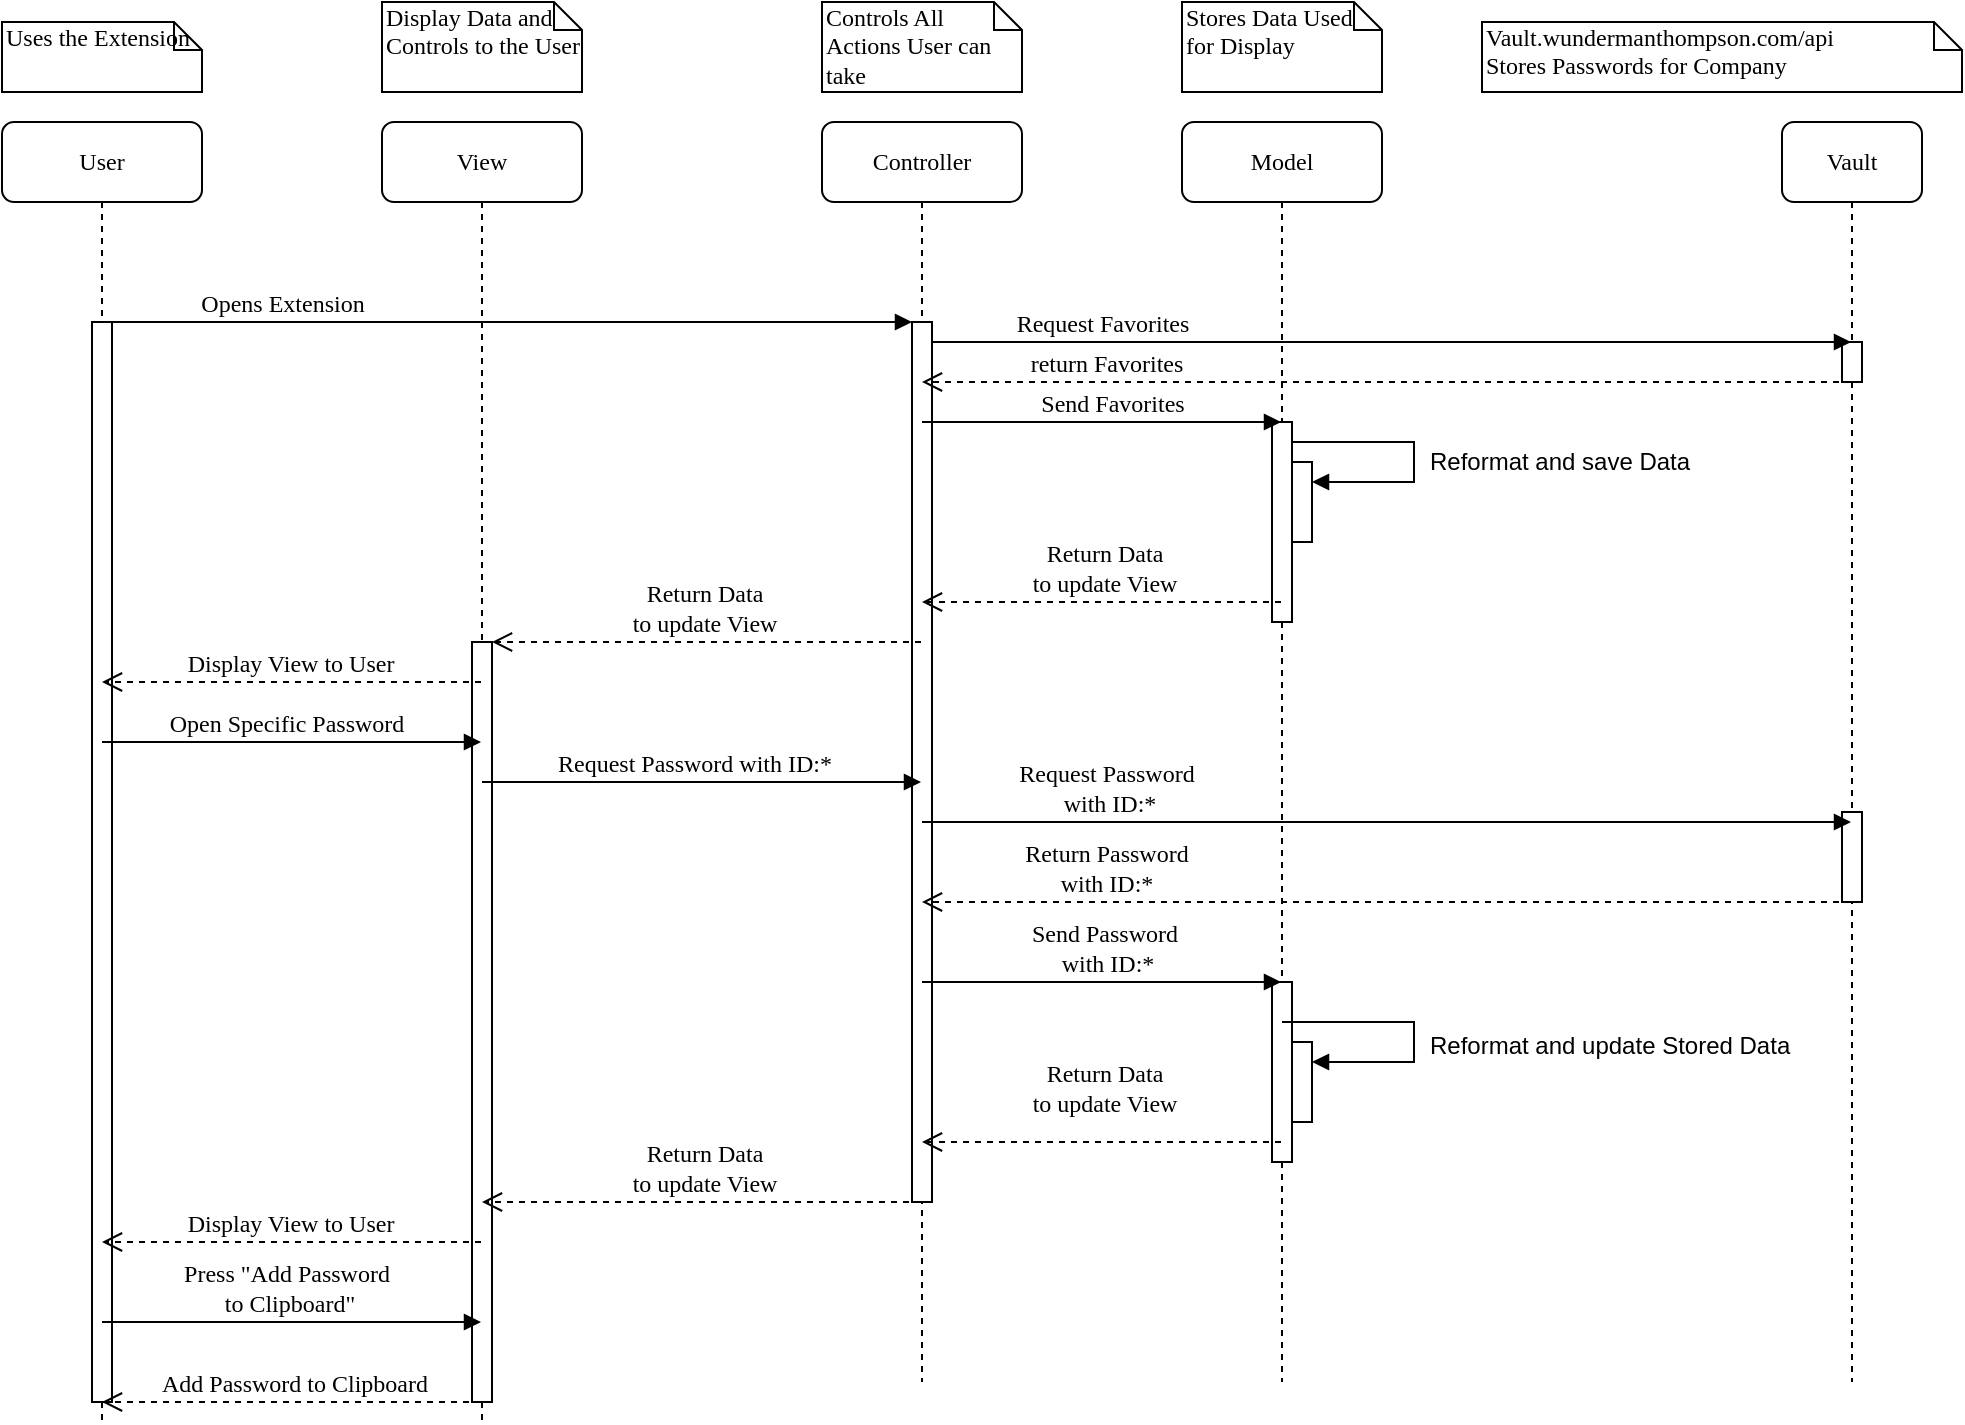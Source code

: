 <mxfile version="24.2.5" type="device">
  <diagram name="Page-1" id="13e1069c-82ec-6db2-03f1-153e76fe0fe0">
    <mxGraphModel dx="1233" dy="944" grid="1" gridSize="10" guides="1" tooltips="1" connect="1" arrows="1" fold="1" page="1" pageScale="1" pageWidth="1100" pageHeight="850" background="none" math="0" shadow="0">
      <root>
        <mxCell id="0" />
        <mxCell id="1" parent="0" />
        <mxCell id="7baba1c4bc27f4b0-2" value="Controller" style="shape=umlLifeline;perimeter=lifelinePerimeter;whiteSpace=wrap;html=1;container=1;collapsible=0;recursiveResize=0;outlineConnect=0;rounded=1;shadow=0;comic=0;labelBackgroundColor=none;strokeWidth=1;fontFamily=Verdana;fontSize=12;align=center;" parent="1" vertex="1">
          <mxGeometry x="510" y="80" width="100" height="630" as="geometry" />
        </mxCell>
        <mxCell id="7baba1c4bc27f4b0-10" value="" style="html=1;points=[];perimeter=orthogonalPerimeter;rounded=0;shadow=0;comic=0;labelBackgroundColor=none;strokeWidth=1;fontFamily=Verdana;fontSize=12;align=center;" parent="7baba1c4bc27f4b0-2" vertex="1">
          <mxGeometry x="45" y="100" width="10" height="440" as="geometry" />
        </mxCell>
        <mxCell id="7baba1c4bc27f4b0-7" value="Vault" style="shape=umlLifeline;perimeter=lifelinePerimeter;whiteSpace=wrap;html=1;container=1;collapsible=0;recursiveResize=0;outlineConnect=0;rounded=1;shadow=0;comic=0;labelBackgroundColor=none;strokeWidth=1;fontFamily=Verdana;fontSize=12;align=center;" parent="1" vertex="1">
          <mxGeometry x="990" y="80" width="70" height="630" as="geometry" />
        </mxCell>
        <mxCell id="kmpqGkEE_U1-asAorVke-6" value="" style="html=1;points=[];perimeter=orthogonalPerimeter;rounded=0;shadow=0;comic=0;labelBackgroundColor=none;strokeWidth=1;fontFamily=Verdana;fontSize=12;align=center;" vertex="1" parent="7baba1c4bc27f4b0-7">
          <mxGeometry x="30" y="110" width="10" height="20" as="geometry" />
        </mxCell>
        <mxCell id="e7TvPS1zG2CYtTujxWFE-16" value="" style="html=1;points=[];perimeter=orthogonalPerimeter;rounded=0;shadow=0;comic=0;labelBackgroundColor=none;strokeWidth=1;fontFamily=Verdana;fontSize=12;align=center;" vertex="1" parent="7baba1c4bc27f4b0-7">
          <mxGeometry x="30" y="345" width="10" height="45" as="geometry" />
        </mxCell>
        <mxCell id="7baba1c4bc27f4b0-8" value="User" style="shape=umlLifeline;perimeter=lifelinePerimeter;whiteSpace=wrap;html=1;container=1;collapsible=0;recursiveResize=0;outlineConnect=0;rounded=1;shadow=0;comic=0;labelBackgroundColor=none;strokeWidth=1;fontFamily=Verdana;fontSize=12;align=center;" parent="1" vertex="1">
          <mxGeometry x="100" y="80" width="100" height="650" as="geometry" />
        </mxCell>
        <mxCell id="7baba1c4bc27f4b0-9" value="" style="html=1;points=[];perimeter=orthogonalPerimeter;rounded=0;shadow=0;comic=0;labelBackgroundColor=none;strokeWidth=1;fontFamily=Verdana;fontSize=12;align=center;" parent="7baba1c4bc27f4b0-8" vertex="1">
          <mxGeometry x="45" y="100" width="10" height="540" as="geometry" />
        </mxCell>
        <mxCell id="7baba1c4bc27f4b0-30" value="return Favorites" style="html=1;verticalAlign=bottom;endArrow=open;dashed=1;endSize=8;labelBackgroundColor=none;fontFamily=Verdana;fontSize=12;edgeStyle=elbowEdgeStyle;elbow=vertical;" parent="1" source="7baba1c4bc27f4b0-7" target="7baba1c4bc27f4b0-2" edge="1">
          <mxGeometry x="0.611" relative="1" as="geometry">
            <mxPoint x="800" y="626" as="targetPoint" />
            <Array as="points">
              <mxPoint x="680" y="210" />
              <mxPoint x="570" y="600" />
            </Array>
            <mxPoint x="870" y="600" as="sourcePoint" />
            <mxPoint x="1" as="offset" />
          </mxGeometry>
        </mxCell>
        <mxCell id="7baba1c4bc27f4b0-11" value="Opens Extension" style="html=1;verticalAlign=bottom;endArrow=block;entryX=0;entryY=0;labelBackgroundColor=none;fontFamily=Verdana;fontSize=12;edgeStyle=elbowEdgeStyle;elbow=vertical;" parent="1" source="7baba1c4bc27f4b0-9" target="7baba1c4bc27f4b0-10" edge="1">
          <mxGeometry x="-0.575" relative="1" as="geometry">
            <mxPoint x="220" y="190" as="sourcePoint" />
            <mxPoint as="offset" />
          </mxGeometry>
        </mxCell>
        <mxCell id="7baba1c4bc27f4b0-14" value="Request Favorites" style="html=1;verticalAlign=bottom;endArrow=block;labelBackgroundColor=none;fontFamily=Verdana;fontSize=12;edgeStyle=elbowEdgeStyle;elbow=vertical;" parent="1" source="7baba1c4bc27f4b0-10" target="7baba1c4bc27f4b0-7" edge="1">
          <mxGeometry x="-0.63" relative="1" as="geometry">
            <mxPoint x="370" y="200" as="sourcePoint" />
            <mxPoint x="445" y="200.0" as="targetPoint" />
            <Array as="points">
              <mxPoint x="680" y="190" />
            </Array>
            <mxPoint as="offset" />
          </mxGeometry>
        </mxCell>
        <mxCell id="7baba1c4bc27f4b0-40" value="Uses the Extension" style="shape=note;whiteSpace=wrap;html=1;size=14;verticalAlign=top;align=left;spacingTop=-6;rounded=0;shadow=0;comic=0;labelBackgroundColor=none;strokeWidth=1;fontFamily=Verdana;fontSize=12" parent="1" vertex="1">
          <mxGeometry x="100" y="30" width="100" height="35" as="geometry" />
        </mxCell>
        <mxCell id="7baba1c4bc27f4b0-41" value="Controls All Actions User can take" style="shape=note;whiteSpace=wrap;html=1;size=14;verticalAlign=top;align=left;spacingTop=-6;rounded=0;shadow=0;comic=0;labelBackgroundColor=none;strokeWidth=1;fontFamily=Verdana;fontSize=12" parent="1" vertex="1">
          <mxGeometry x="510" y="20" width="100" height="45" as="geometry" />
        </mxCell>
        <mxCell id="7baba1c4bc27f4b0-46" value="&lt;div&gt;&lt;span style=&quot;background-color: initial;&quot;&gt;Vault.wundermanthompson.com/api&lt;/span&gt;&lt;br&gt;&lt;/div&gt;&lt;div&gt;Stores Passwords for Company&lt;/div&gt;" style="shape=note;whiteSpace=wrap;html=1;size=14;verticalAlign=top;align=left;spacingTop=-6;rounded=0;shadow=0;comic=0;labelBackgroundColor=none;strokeWidth=1;fontFamily=Verdana;fontSize=12" parent="1" vertex="1">
          <mxGeometry x="840" y="30" width="240" height="35" as="geometry" />
        </mxCell>
        <mxCell id="kmpqGkEE_U1-asAorVke-3" value="Model" style="shape=umlLifeline;perimeter=lifelinePerimeter;whiteSpace=wrap;html=1;container=1;collapsible=0;recursiveResize=0;outlineConnect=0;rounded=1;shadow=0;comic=0;labelBackgroundColor=none;strokeWidth=1;fontFamily=Verdana;fontSize=12;align=center;" vertex="1" parent="1">
          <mxGeometry x="690" y="80" width="100" height="630" as="geometry" />
        </mxCell>
        <mxCell id="kmpqGkEE_U1-asAorVke-4" value="" style="html=1;points=[];perimeter=orthogonalPerimeter;rounded=0;shadow=0;comic=0;labelBackgroundColor=none;strokeWidth=1;fontFamily=Verdana;fontSize=12;align=center;" vertex="1" parent="kmpqGkEE_U1-asAorVke-3">
          <mxGeometry x="45" y="150" width="10" height="100" as="geometry" />
        </mxCell>
        <mxCell id="e7TvPS1zG2CYtTujxWFE-21" value="" style="html=1;points=[];perimeter=orthogonalPerimeter;rounded=0;shadow=0;comic=0;labelBackgroundColor=none;strokeWidth=1;fontFamily=Verdana;fontSize=12;align=center;" vertex="1" parent="kmpqGkEE_U1-asAorVke-3">
          <mxGeometry x="45" y="430" width="10" height="90" as="geometry" />
        </mxCell>
        <mxCell id="e7TvPS1zG2CYtTujxWFE-4" value="" style="html=1;points=[[0,0,0,0,5],[0,1,0,0,-5],[1,0,0,0,5],[1,1,0,0,-5]];perimeter=orthogonalPerimeter;outlineConnect=0;targetShapes=umlLifeline;portConstraint=eastwest;newEdgeStyle={&quot;curved&quot;:0,&quot;rounded&quot;:0};" vertex="1" parent="kmpqGkEE_U1-asAorVke-3">
          <mxGeometry x="55" y="170" width="10" height="40" as="geometry" />
        </mxCell>
        <mxCell id="FoZ7AM97Z-upclJYKBMe-4" value="" style="html=1;points=[[0,0,0,0,5],[0,1,0,0,-5],[1,0,0,0,5],[1,1,0,0,-5]];perimeter=orthogonalPerimeter;outlineConnect=0;targetShapes=umlLifeline;portConstraint=eastwest;newEdgeStyle={&quot;curved&quot;:0,&quot;rounded&quot;:0};" vertex="1" parent="kmpqGkEE_U1-asAorVke-3">
          <mxGeometry x="55" y="460" width="10" height="40" as="geometry" />
        </mxCell>
        <mxCell id="FoZ7AM97Z-upclJYKBMe-5" value="&lt;font style=&quot;font-size: 12px;&quot;&gt;Reformat and update Stored Data&lt;/font&gt;" style="html=1;align=left;spacingLeft=2;endArrow=block;rounded=0;edgeStyle=orthogonalEdgeStyle;curved=0;rounded=0;" edge="1" parent="kmpqGkEE_U1-asAorVke-3" target="FoZ7AM97Z-upclJYKBMe-4" source="kmpqGkEE_U1-asAorVke-3">
          <mxGeometry x="0.135" y="4" relative="1" as="geometry">
            <mxPoint x="55" y="440" as="sourcePoint" />
            <Array as="points">
              <mxPoint x="116" y="450" />
              <mxPoint x="116" y="470" />
            </Array>
            <mxPoint as="offset" />
          </mxGeometry>
        </mxCell>
        <mxCell id="kmpqGkEE_U1-asAorVke-5" value="Stores Data Used for Display" style="shape=note;whiteSpace=wrap;html=1;size=14;verticalAlign=top;align=left;spacingTop=-6;rounded=0;shadow=0;comic=0;labelBackgroundColor=none;strokeWidth=1;fontFamily=Verdana;fontSize=12" vertex="1" parent="1">
          <mxGeometry x="690" y="20" width="100" height="45" as="geometry" />
        </mxCell>
        <mxCell id="kmpqGkEE_U1-asAorVke-10" value="View" style="shape=umlLifeline;perimeter=lifelinePerimeter;whiteSpace=wrap;html=1;container=1;collapsible=0;recursiveResize=0;outlineConnect=0;rounded=1;shadow=0;comic=0;labelBackgroundColor=none;strokeWidth=1;fontFamily=Verdana;fontSize=12;align=center;" vertex="1" parent="1">
          <mxGeometry x="290" y="80" width="100" height="650" as="geometry" />
        </mxCell>
        <mxCell id="kmpqGkEE_U1-asAorVke-11" value="" style="html=1;points=[];perimeter=orthogonalPerimeter;rounded=0;shadow=0;comic=0;labelBackgroundColor=none;strokeWidth=1;fontFamily=Verdana;fontSize=12;align=center;" vertex="1" parent="kmpqGkEE_U1-asAorVke-10">
          <mxGeometry x="45" y="260" width="10" height="380" as="geometry" />
        </mxCell>
        <mxCell id="kmpqGkEE_U1-asAorVke-12" value="Display Data and Controls to the User" style="shape=note;whiteSpace=wrap;html=1;size=14;verticalAlign=top;align=left;spacingTop=-6;rounded=0;shadow=0;comic=0;labelBackgroundColor=none;strokeWidth=1;fontFamily=Verdana;fontSize=12" vertex="1" parent="1">
          <mxGeometry x="290" y="20" width="100" height="45" as="geometry" />
        </mxCell>
        <mxCell id="e7TvPS1zG2CYtTujxWFE-9" value="Return Data&lt;div&gt;to update View&lt;/div&gt;" style="html=1;verticalAlign=bottom;endArrow=open;dashed=1;endSize=8;labelBackgroundColor=none;fontFamily=Verdana;fontSize=12;edgeStyle=elbowEdgeStyle;elbow=vertical;" edge="1" parent="1" source="kmpqGkEE_U1-asAorVke-3" target="7baba1c4bc27f4b0-2">
          <mxGeometry x="-0.006" relative="1" as="geometry">
            <mxPoint x="570" y="220" as="targetPoint" />
            <Array as="points">
              <mxPoint x="650" y="320" />
              <mxPoint x="580" y="610" />
            </Array>
            <mxPoint x="1035" y="220" as="sourcePoint" />
            <mxPoint as="offset" />
          </mxGeometry>
        </mxCell>
        <mxCell id="e7TvPS1zG2CYtTujxWFE-10" value="Return Data&lt;div&gt;to update View&lt;/div&gt;" style="html=1;verticalAlign=bottom;endArrow=open;dashed=1;endSize=8;labelBackgroundColor=none;fontFamily=Verdana;fontSize=12;edgeStyle=elbowEdgeStyle;elbow=vertical;" edge="1" parent="1" source="7baba1c4bc27f4b0-2" target="kmpqGkEE_U1-asAorVke-11">
          <mxGeometry x="0.021" relative="1" as="geometry">
            <mxPoint x="380" y="340" as="targetPoint" />
            <Array as="points">
              <mxPoint x="460" y="340" />
              <mxPoint x="400" y="630" />
            </Array>
            <mxPoint x="560" y="340" as="sourcePoint" />
            <mxPoint x="1" as="offset" />
          </mxGeometry>
        </mxCell>
        <mxCell id="e7TvPS1zG2CYtTujxWFE-11" value="Display View to User" style="html=1;verticalAlign=bottom;endArrow=open;dashed=1;endSize=8;labelBackgroundColor=none;fontFamily=Verdana;fontSize=12;edgeStyle=elbowEdgeStyle;elbow=vertical;" edge="1" parent="1" source="kmpqGkEE_U1-asAorVke-10" target="7baba1c4bc27f4b0-8">
          <mxGeometry x="0.021" relative="1" as="geometry">
            <mxPoint x="175" y="425" as="targetPoint" />
            <Array as="points">
              <mxPoint x="250" y="360" />
              <mxPoint x="230" y="715" />
            </Array>
            <mxPoint x="390" y="425" as="sourcePoint" />
            <mxPoint x="1" as="offset" />
          </mxGeometry>
        </mxCell>
        <mxCell id="e7TvPS1zG2CYtTujxWFE-12" value="Open Specific Password" style="html=1;verticalAlign=bottom;endArrow=block;labelBackgroundColor=none;fontFamily=Verdana;fontSize=12;edgeStyle=elbowEdgeStyle;elbow=vertical;" edge="1" parent="1" source="7baba1c4bc27f4b0-8" target="kmpqGkEE_U1-asAorVke-10">
          <mxGeometry x="-0.047" relative="1" as="geometry">
            <mxPoint x="200" y="440" as="sourcePoint" />
            <mxPoint x="600" y="440" as="targetPoint" />
            <mxPoint x="1" as="offset" />
            <Array as="points">
              <mxPoint x="245" y="390" />
            </Array>
          </mxGeometry>
        </mxCell>
        <mxCell id="e7TvPS1zG2CYtTujxWFE-13" value="Request Password with ID:*" style="html=1;verticalAlign=bottom;endArrow=block;labelBackgroundColor=none;fontFamily=Verdana;fontSize=12;edgeStyle=elbowEdgeStyle;elbow=vertical;" edge="1" parent="1" source="kmpqGkEE_U1-asAorVke-10" target="7baba1c4bc27f4b0-2">
          <mxGeometry x="-0.047" relative="1" as="geometry">
            <mxPoint x="370" y="390" as="sourcePoint" />
            <mxPoint x="540" y="390" as="targetPoint" />
            <mxPoint x="1" as="offset" />
            <Array as="points">
              <mxPoint x="450" y="410" />
            </Array>
          </mxGeometry>
        </mxCell>
        <mxCell id="e7TvPS1zG2CYtTujxWFE-15" value="Request Password&lt;div&gt;&amp;nbsp;with ID:*&lt;/div&gt;" style="html=1;verticalAlign=bottom;endArrow=block;labelBackgroundColor=none;fontFamily=Verdana;fontSize=12;edgeStyle=elbowEdgeStyle;elbow=vertical;" edge="1" parent="1" source="7baba1c4bc27f4b0-2" target="7baba1c4bc27f4b0-7">
          <mxGeometry x="-0.611" relative="1" as="geometry">
            <mxPoint x="640" y="410" as="sourcePoint" />
            <mxPoint x="1100" y="410" as="targetPoint" />
            <Array as="points">
              <mxPoint x="760" y="430" />
            </Array>
            <mxPoint x="1" as="offset" />
          </mxGeometry>
        </mxCell>
        <mxCell id="e7TvPS1zG2CYtTujxWFE-17" value="Return Password&lt;div&gt;with ID:*&lt;/div&gt;" style="html=1;verticalAlign=bottom;endArrow=open;dashed=1;endSize=8;labelBackgroundColor=none;fontFamily=Verdana;fontSize=12;edgeStyle=elbowEdgeStyle;elbow=vertical;" edge="1" parent="1" source="7baba1c4bc27f4b0-7" target="7baba1c4bc27f4b0-2">
          <mxGeometry x="0.611" relative="1" as="geometry">
            <mxPoint x="570" y="500" as="targetPoint" />
            <Array as="points">
              <mxPoint x="730" y="470" />
              <mxPoint x="710" y="450" />
              <mxPoint x="580" y="890" />
            </Array>
            <mxPoint x="1020" y="500" as="sourcePoint" />
            <mxPoint x="1" as="offset" />
          </mxGeometry>
        </mxCell>
        <mxCell id="e7TvPS1zG2CYtTujxWFE-23" value="Return Data&lt;div&gt;to update View&lt;/div&gt;" style="html=1;verticalAlign=bottom;endArrow=open;dashed=1;endSize=8;labelBackgroundColor=none;fontFamily=Verdana;fontSize=12;edgeStyle=elbowEdgeStyle;elbow=vertical;" edge="1" parent="1" source="kmpqGkEE_U1-asAorVke-3" target="7baba1c4bc27f4b0-2">
          <mxGeometry x="-0.006" y="-10" relative="1" as="geometry">
            <mxPoint x="640" y="740" as="targetPoint" />
            <Array as="points">
              <mxPoint x="640" y="590" />
              <mxPoint x="570" y="1160" />
            </Array>
            <mxPoint x="1015" y="740" as="sourcePoint" />
            <mxPoint as="offset" />
          </mxGeometry>
        </mxCell>
        <mxCell id="e7TvPS1zG2CYtTujxWFE-25" value="Return Data&lt;div&gt;to update View&lt;/div&gt;" style="html=1;verticalAlign=bottom;endArrow=open;dashed=1;endSize=8;labelBackgroundColor=none;fontFamily=Verdana;fontSize=12;edgeStyle=elbowEdgeStyle;elbow=vertical;" edge="1" parent="1" source="7baba1c4bc27f4b0-2" target="kmpqGkEE_U1-asAorVke-10">
          <mxGeometry x="-0.004" relative="1" as="geometry">
            <mxPoint x="360" y="670" as="targetPoint" />
            <Array as="points">
              <mxPoint x="450" y="620" />
              <mxPoint x="370" y="1240" />
            </Array>
            <mxPoint x="540" y="670" as="sourcePoint" />
            <mxPoint x="1" as="offset" />
          </mxGeometry>
        </mxCell>
        <mxCell id="e7TvPS1zG2CYtTujxWFE-26" value="Display View to User" style="html=1;verticalAlign=bottom;endArrow=open;dashed=1;endSize=8;labelBackgroundColor=none;fontFamily=Verdana;fontSize=12;edgeStyle=elbowEdgeStyle;elbow=vertical;" edge="1" parent="1" source="kmpqGkEE_U1-asAorVke-10" target="7baba1c4bc27f4b0-8">
          <mxGeometry x="0.021" relative="1" as="geometry">
            <mxPoint x="130" y="680" as="targetPoint" />
            <Array as="points">
              <mxPoint x="240" y="640" />
              <mxPoint x="210" y="1075" />
            </Array>
            <mxPoint x="320" y="720" as="sourcePoint" />
            <mxPoint x="1" as="offset" />
          </mxGeometry>
        </mxCell>
        <mxCell id="e7TvPS1zG2CYtTujxWFE-5" value="&lt;font style=&quot;font-size: 12px;&quot;&gt;Reformat and save Data&lt;/font&gt;" style="html=1;align=left;spacingLeft=2;endArrow=block;rounded=0;edgeStyle=orthogonalEdgeStyle;curved=0;rounded=0;" edge="1" target="e7TvPS1zG2CYtTujxWFE-4" parent="1">
          <mxGeometry x="0.141" y="4" relative="1" as="geometry">
            <mxPoint x="745" y="230" as="sourcePoint" />
            <Array as="points">
              <mxPoint x="745" y="240" />
              <mxPoint x="806" y="240" />
              <mxPoint x="806" y="260" />
            </Array>
            <mxPoint as="offset" />
          </mxGeometry>
        </mxCell>
        <mxCell id="FoZ7AM97Z-upclJYKBMe-3" value="Send Favorites" style="html=1;verticalAlign=bottom;endArrow=block;labelBackgroundColor=none;fontFamily=Verdana;fontSize=12;edgeStyle=elbowEdgeStyle;elbow=vertical;" edge="1" parent="1" target="kmpqGkEE_U1-asAorVke-3">
          <mxGeometry x="0.059" relative="1" as="geometry">
            <mxPoint x="560" y="230" as="sourcePoint" />
            <mxPoint x="730" y="250" as="targetPoint" />
            <Array as="points">
              <mxPoint x="680" y="230" />
            </Array>
            <mxPoint as="offset" />
          </mxGeometry>
        </mxCell>
        <mxCell id="FoZ7AM97Z-upclJYKBMe-6" value="Send Password&lt;div&gt;&amp;nbsp;with ID:*&lt;/div&gt;" style="html=1;verticalAlign=bottom;endArrow=block;labelBackgroundColor=none;fontFamily=Verdana;fontSize=12;edgeStyle=elbowEdgeStyle;elbow=vertical;" edge="1" parent="1" source="7baba1c4bc27f4b0-2" target="kmpqGkEE_U1-asAorVke-3">
          <mxGeometry x="0.006" relative="1" as="geometry">
            <mxPoint x="480" y="510" as="sourcePoint" />
            <mxPoint x="945" y="510" as="targetPoint" />
            <Array as="points">
              <mxPoint x="680" y="510" />
            </Array>
            <mxPoint as="offset" />
          </mxGeometry>
        </mxCell>
        <mxCell id="FoZ7AM97Z-upclJYKBMe-7" value="Press &quot;Add Password&lt;div&gt;&amp;nbsp;to Clipboard&quot;&lt;/div&gt;" style="html=1;verticalAlign=bottom;endArrow=block;labelBackgroundColor=none;fontFamily=Verdana;fontSize=12;edgeStyle=elbowEdgeStyle;elbow=vertical;" edge="1" parent="1" source="7baba1c4bc27f4b0-8" target="kmpqGkEE_U1-asAorVke-10">
          <mxGeometry x="-0.047" relative="1" as="geometry">
            <mxPoint x="160" y="770" as="sourcePoint" />
            <mxPoint x="330" y="770" as="targetPoint" />
            <mxPoint x="1" as="offset" />
            <Array as="points">
              <mxPoint x="250" y="680" />
            </Array>
          </mxGeometry>
        </mxCell>
        <mxCell id="FoZ7AM97Z-upclJYKBMe-8" value="Add Password to Clipboard" style="html=1;verticalAlign=bottom;endArrow=open;dashed=1;endSize=8;labelBackgroundColor=none;fontFamily=Verdana;fontSize=12;edgeStyle=elbowEdgeStyle;elbow=vertical;" edge="1" parent="1" source="kmpqGkEE_U1-asAorVke-10" target="7baba1c4bc27f4b0-8">
          <mxGeometry x="-0.004" relative="1" as="geometry">
            <mxPoint x="190" y="790" as="targetPoint" />
            <Array as="points">
              <mxPoint x="260" y="720" />
              <mxPoint x="230" y="710" />
              <mxPoint x="190" y="1410" />
            </Array>
            <mxPoint x="380" y="790" as="sourcePoint" />
            <mxPoint x="1" as="offset" />
          </mxGeometry>
        </mxCell>
      </root>
    </mxGraphModel>
  </diagram>
</mxfile>
